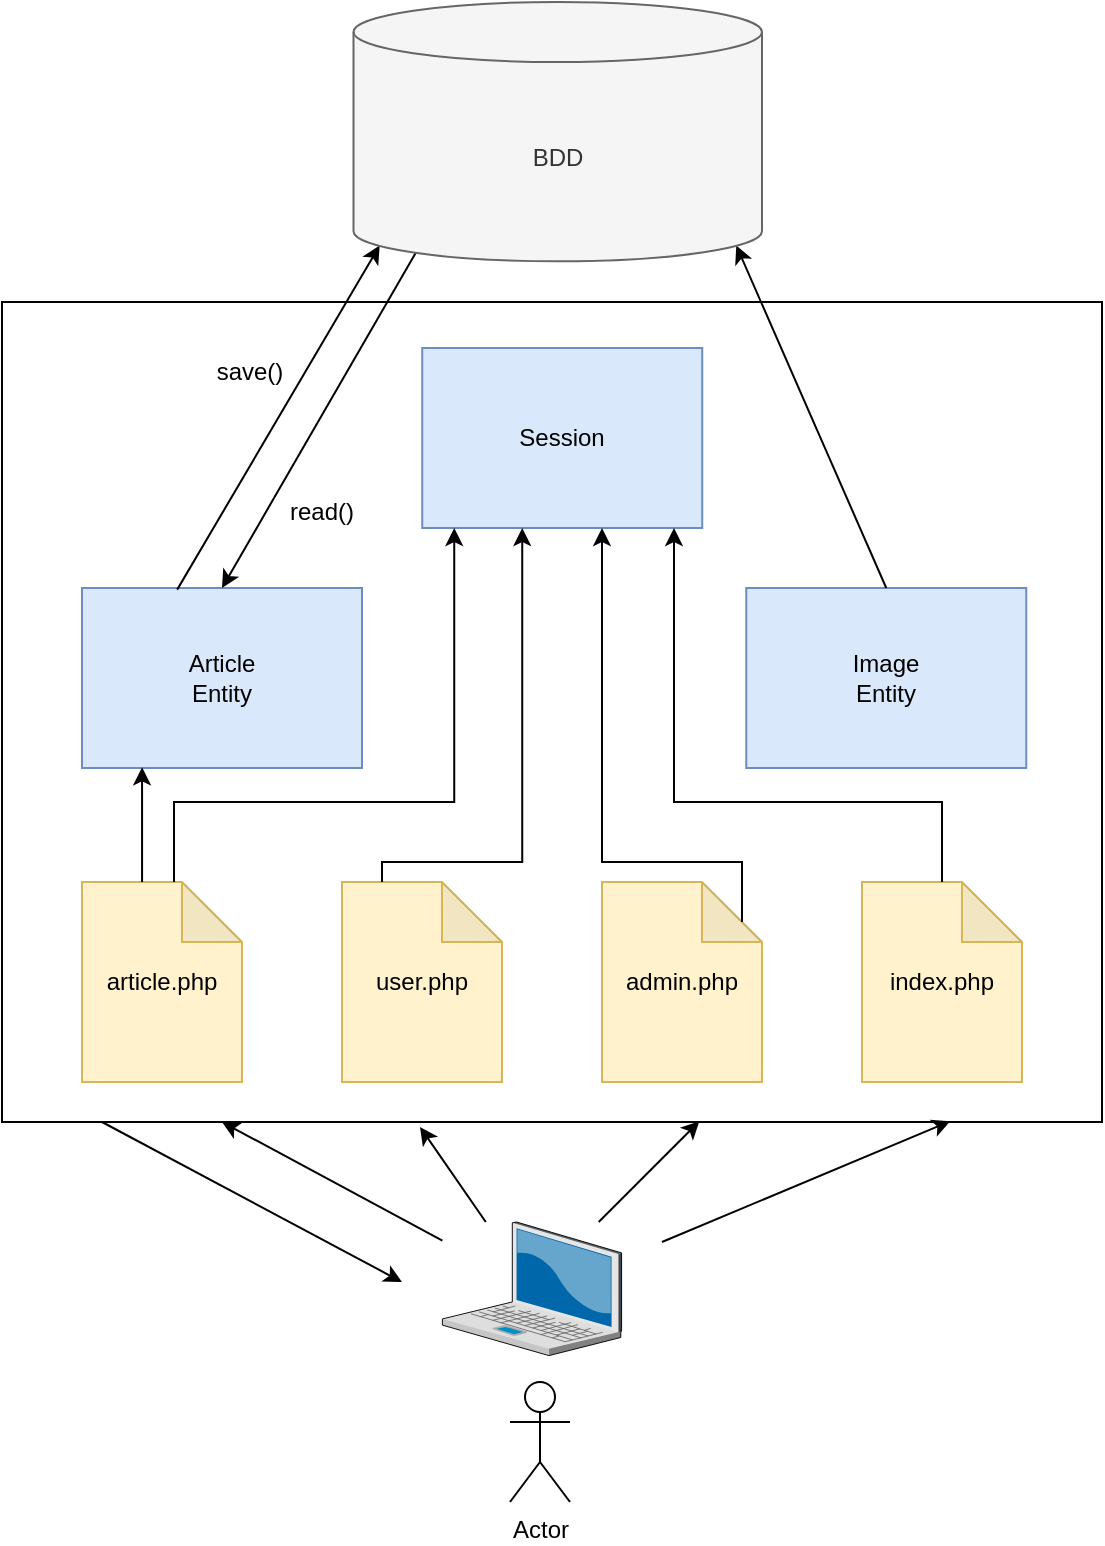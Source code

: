<mxfile version="20.3.0" type="device"><diagram id="jpErQYyrgzOwnKbvfUc_" name="Page-1"><mxGraphModel dx="1038" dy="513" grid="1" gridSize="10" guides="1" tooltips="1" connect="1" arrows="1" fold="1" page="1" pageScale="1" pageWidth="827" pageHeight="1169" math="0" shadow="0"><root><mxCell id="0"/><mxCell id="1" parent="0"/><mxCell id="ArTYCg0PhGNCvJ_fBkJG-21" value="" style="rounded=0;whiteSpace=wrap;html=1;" vertex="1" parent="1"><mxGeometry x="120" y="340" width="550" height="410" as="geometry"/></mxCell><mxCell id="ArTYCg0PhGNCvJ_fBkJG-1" value="Actor" style="shape=umlActor;verticalLabelPosition=bottom;verticalAlign=top;html=1;outlineConnect=0;" vertex="1" parent="1"><mxGeometry x="374" y="880" width="30" height="60" as="geometry"/></mxCell><mxCell id="ArTYCg0PhGNCvJ_fBkJG-2" value="article.php" style="shape=note;whiteSpace=wrap;html=1;backgroundOutline=1;darkOpacity=0.05;fillColor=#fff2cc;strokeColor=#d6b656;" vertex="1" parent="1"><mxGeometry x="160" y="630" width="80" height="100" as="geometry"/></mxCell><mxCell id="ArTYCg0PhGNCvJ_fBkJG-3" value="user.php" style="shape=note;whiteSpace=wrap;html=1;backgroundOutline=1;darkOpacity=0.05;fillColor=#fff2cc;strokeColor=#d6b656;" vertex="1" parent="1"><mxGeometry x="290" y="630" width="80" height="100" as="geometry"/></mxCell><mxCell id="ArTYCg0PhGNCvJ_fBkJG-4" value="admin.php" style="shape=note;whiteSpace=wrap;html=1;backgroundOutline=1;darkOpacity=0.05;fillColor=#fff2cc;strokeColor=#d6b656;" vertex="1" parent="1"><mxGeometry x="420" y="630" width="80" height="100" as="geometry"/></mxCell><mxCell id="ArTYCg0PhGNCvJ_fBkJG-5" value="index.php" style="shape=note;whiteSpace=wrap;html=1;backgroundOutline=1;darkOpacity=0.05;fillColor=#fff2cc;strokeColor=#d6b656;" vertex="1" parent="1"><mxGeometry x="550" y="630" width="80" height="100" as="geometry"/></mxCell><mxCell id="ArTYCg0PhGNCvJ_fBkJG-7" value="" style="verticalLabelPosition=bottom;sketch=0;aspect=fixed;html=1;verticalAlign=top;strokeColor=none;align=center;outlineConnect=0;shape=mxgraph.citrix.laptop_2;" vertex="1" parent="1"><mxGeometry x="340.2" y="800" width="89.59" height="66.81" as="geometry"/></mxCell><mxCell id="ArTYCg0PhGNCvJ_fBkJG-8" value="Article&lt;br&gt;Entity" style="rounded=0;whiteSpace=wrap;html=1;fillColor=#dae8fc;strokeColor=#6c8ebf;" vertex="1" parent="1"><mxGeometry x="160" y="483" width="140" height="90" as="geometry"/></mxCell><mxCell id="ArTYCg0PhGNCvJ_fBkJG-10" value="Image&lt;br&gt;Entity" style="rounded=0;whiteSpace=wrap;html=1;fillColor=#dae8fc;strokeColor=#6c8ebf;" vertex="1" parent="1"><mxGeometry x="492.13" y="483" width="140" height="90" as="geometry"/></mxCell><mxCell id="ArTYCg0PhGNCvJ_fBkJG-11" value="Session" style="rounded=0;whiteSpace=wrap;html=1;fillColor=#dae8fc;strokeColor=#6c8ebf;" vertex="1" parent="1"><mxGeometry x="330.12" y="363" width="140" height="90" as="geometry"/></mxCell><mxCell id="ArTYCg0PhGNCvJ_fBkJG-13" value="" style="endArrow=classic;html=1;rounded=0;" edge="1" parent="1" source="ArTYCg0PhGNCvJ_fBkJG-7"><mxGeometry width="50" height="50" relative="1" as="geometry"><mxPoint x="360" y="900" as="sourcePoint"/><mxPoint x="230" y="750" as="targetPoint"/></mxGeometry></mxCell><mxCell id="ArTYCg0PhGNCvJ_fBkJG-17" value="" style="endArrow=classic;html=1;rounded=0;entryX=0.38;entryY=1.006;entryDx=0;entryDy=0;entryPerimeter=0;" edge="1" parent="1" source="ArTYCg0PhGNCvJ_fBkJG-7" target="ArTYCg0PhGNCvJ_fBkJG-21"><mxGeometry width="50" height="50" relative="1" as="geometry"><mxPoint x="360" y="820" as="sourcePoint"/><mxPoint x="440" y="760" as="targetPoint"/></mxGeometry></mxCell><mxCell id="ArTYCg0PhGNCvJ_fBkJG-18" value="" style="endArrow=classic;html=1;rounded=0;entryX=0.634;entryY=0.999;entryDx=0;entryDy=0;entryPerimeter=0;" edge="1" parent="1" source="ArTYCg0PhGNCvJ_fBkJG-7" target="ArTYCg0PhGNCvJ_fBkJG-21"><mxGeometry width="50" height="50" relative="1" as="geometry"><mxPoint x="430" y="780" as="sourcePoint"/><mxPoint x="440" y="760" as="targetPoint"/></mxGeometry></mxCell><mxCell id="ArTYCg0PhGNCvJ_fBkJG-19" value="" style="endArrow=classic;html=1;rounded=0;entryX=0.862;entryY=0.999;entryDx=0;entryDy=0;entryPerimeter=0;" edge="1" parent="1" target="ArTYCg0PhGNCvJ_fBkJG-21"><mxGeometry width="50" height="50" relative="1" as="geometry"><mxPoint x="450" y="810" as="sourcePoint"/><mxPoint x="440" y="760" as="targetPoint"/></mxGeometry></mxCell><mxCell id="ArTYCg0PhGNCvJ_fBkJG-25" value="" style="endArrow=classic;html=1;rounded=0;entryX=0.286;entryY=0.996;entryDx=0;entryDy=0;entryPerimeter=0;" edge="1" parent="1"><mxGeometry width="50" height="50" relative="1" as="geometry"><mxPoint x="190.019" y="630" as="sourcePoint"/><mxPoint x="190.04" y="572.64" as="targetPoint"/></mxGeometry></mxCell><mxCell id="ArTYCg0PhGNCvJ_fBkJG-27" value="" style="edgeStyle=elbowEdgeStyle;elbow=vertical;endArrow=classic;html=1;rounded=0;entryX=0.25;entryY=1;entryDx=0;entryDy=0;" edge="1" parent="1"><mxGeometry width="50" height="50" relative="1" as="geometry"><mxPoint x="206" y="630" as="sourcePoint"/><mxPoint x="346.12" y="453" as="targetPoint"/><Array as="points"><mxPoint x="291" y="590"/></Array></mxGeometry></mxCell><mxCell id="ArTYCg0PhGNCvJ_fBkJG-29" value="" style="edgeStyle=elbowEdgeStyle;elbow=vertical;endArrow=classic;html=1;rounded=0;" edge="1" parent="1" source="ArTYCg0PhGNCvJ_fBkJG-3"><mxGeometry width="50" height="50" relative="1" as="geometry"><mxPoint x="330.12" y="503" as="sourcePoint"/><mxPoint x="380.12" y="453" as="targetPoint"/><Array as="points"><mxPoint x="310" y="620"/><mxPoint x="340" y="610"/></Array></mxGeometry></mxCell><mxCell id="ArTYCg0PhGNCvJ_fBkJG-32" value="" style="edgeStyle=elbowEdgeStyle;elbow=vertical;endArrow=classic;html=1;rounded=0;exitX=0.5;exitY=0;exitDx=0;exitDy=0;exitPerimeter=0;" edge="1" parent="1" source="ArTYCg0PhGNCvJ_fBkJG-5"><mxGeometry width="50" height="50" relative="1" as="geometry"><mxPoint x="500" y="630" as="sourcePoint"/><mxPoint x="456" y="453" as="targetPoint"/><Array as="points"><mxPoint x="523" y="590"/><mxPoint x="530" y="610"/></Array></mxGeometry></mxCell><mxCell id="ArTYCg0PhGNCvJ_fBkJG-31" value="" style="edgeStyle=elbowEdgeStyle;elbow=vertical;endArrow=classic;html=1;rounded=0;exitX=0.875;exitY=0.2;exitDx=0;exitDy=0;exitPerimeter=0;" edge="1" parent="1" source="ArTYCg0PhGNCvJ_fBkJG-4"><mxGeometry width="50" height="50" relative="1" as="geometry"><mxPoint x="490" y="650" as="sourcePoint"/><mxPoint x="420" y="453" as="targetPoint"/><Array as="points"><mxPoint x="440" y="620"/></Array></mxGeometry></mxCell><mxCell id="ArTYCg0PhGNCvJ_fBkJG-34" value="" style="endArrow=classic;html=1;rounded=0;exitX=0.34;exitY=0.009;exitDx=0;exitDy=0;exitPerimeter=0;entryX=0.064;entryY=0.939;entryDx=0;entryDy=0;entryPerimeter=0;" edge="1" parent="1" source="ArTYCg0PhGNCvJ_fBkJG-8" target="ArTYCg0PhGNCvJ_fBkJG-6"><mxGeometry width="50" height="50" relative="1" as="geometry"><mxPoint x="390" y="510" as="sourcePoint"/><mxPoint x="440" y="460" as="targetPoint"/></mxGeometry></mxCell><mxCell id="ArTYCg0PhGNCvJ_fBkJG-35" value="" style="endArrow=classic;html=1;rounded=0;entryX=0.937;entryY=0.939;entryDx=0;entryDy=0;entryPerimeter=0;exitX=0.5;exitY=0;exitDx=0;exitDy=0;" edge="1" parent="1" source="ArTYCg0PhGNCvJ_fBkJG-10" target="ArTYCg0PhGNCvJ_fBkJG-6"><mxGeometry width="50" height="50" relative="1" as="geometry"><mxPoint x="390" y="510" as="sourcePoint"/><mxPoint x="440" y="460" as="targetPoint"/></mxGeometry></mxCell><mxCell id="ArTYCg0PhGNCvJ_fBkJG-36" value="" style="endArrow=classic;html=1;rounded=0;entryX=0.5;entryY=0;entryDx=0;entryDy=0;" edge="1" parent="1" target="ArTYCg0PhGNCvJ_fBkJG-8"><mxGeometry width="50" height="50" relative="1" as="geometry"><mxPoint x="330" y="310" as="sourcePoint"/><mxPoint x="440" y="460" as="targetPoint"/></mxGeometry></mxCell><mxCell id="ArTYCg0PhGNCvJ_fBkJG-6" value="BDD" style="shape=cylinder3;whiteSpace=wrap;html=1;boundedLbl=1;backgroundOutline=1;size=15;fillColor=#f5f5f5;fontColor=#333333;strokeColor=#666666;" vertex="1" parent="1"><mxGeometry x="295.75" y="190" width="204.25" height="129.68" as="geometry"/></mxCell><mxCell id="ArTYCg0PhGNCvJ_fBkJG-37" value="" style="endArrow=classic;html=1;rounded=0;" edge="1" parent="1"><mxGeometry width="50" height="50" relative="1" as="geometry"><mxPoint x="170" y="750" as="sourcePoint"/><mxPoint x="320" y="830" as="targetPoint"/></mxGeometry></mxCell><mxCell id="ArTYCg0PhGNCvJ_fBkJG-39" value="save()" style="text;html=1;strokeColor=none;fillColor=none;align=center;verticalAlign=middle;whiteSpace=wrap;rounded=0;" vertex="1" parent="1"><mxGeometry x="214" y="360" width="60" height="30" as="geometry"/></mxCell><mxCell id="ArTYCg0PhGNCvJ_fBkJG-40" value="read()" style="text;html=1;strokeColor=none;fillColor=none;align=center;verticalAlign=middle;whiteSpace=wrap;rounded=0;" vertex="1" parent="1"><mxGeometry x="250" y="430" width="60" height="30" as="geometry"/></mxCell></root></mxGraphModel></diagram></mxfile>